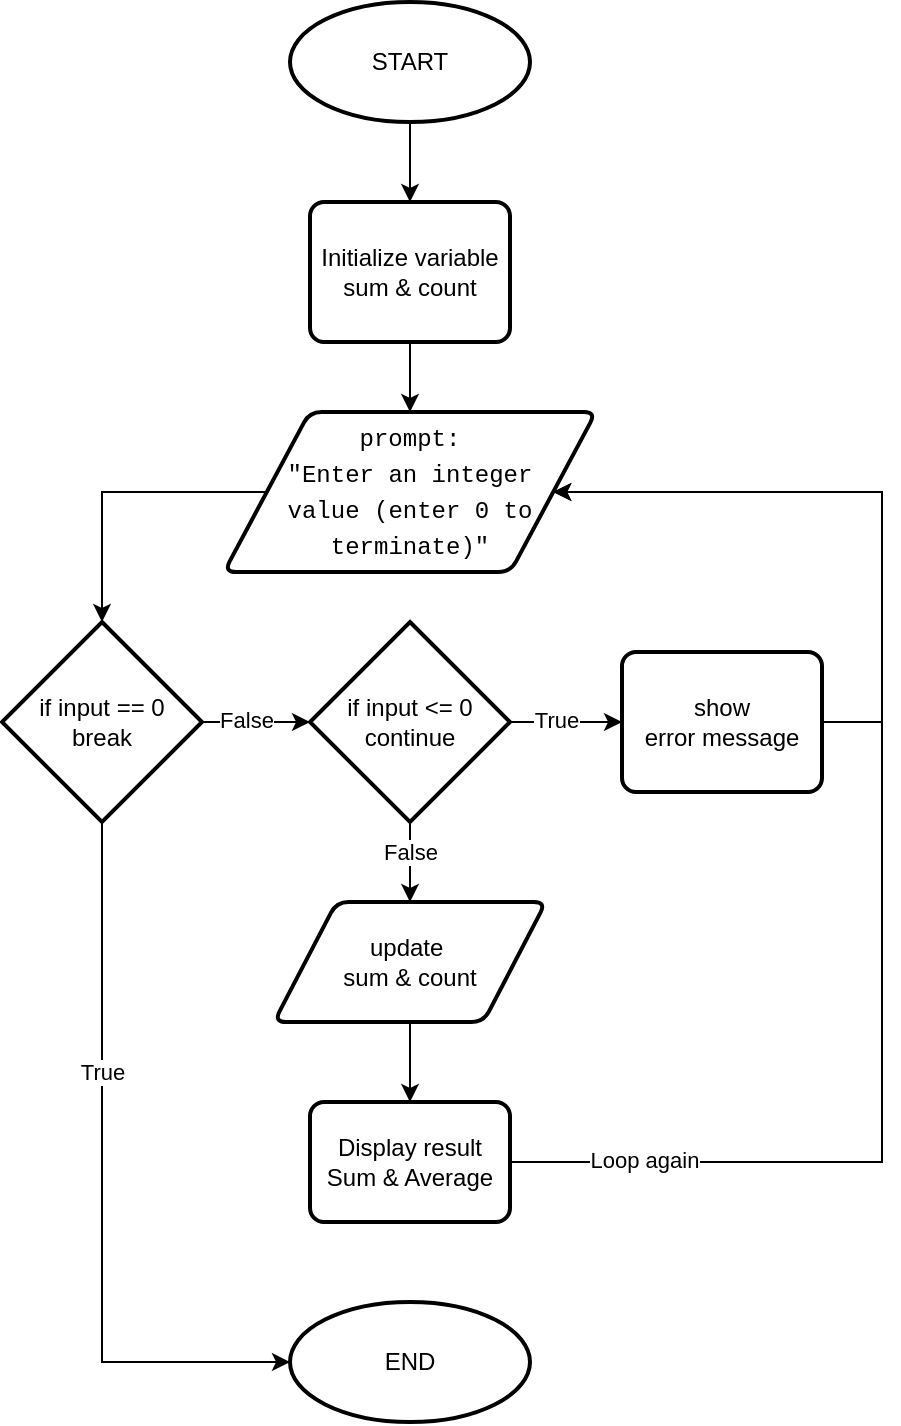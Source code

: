 <mxfile version="22.0.3" type="device">
  <diagram name="Page-1" id="uXnFIVl1xM6Y5oIQIp3p">
    <mxGraphModel dx="545" dy="435" grid="1" gridSize="10" guides="1" tooltips="1" connect="1" arrows="1" fold="1" page="1" pageScale="1" pageWidth="827" pageHeight="1169" math="0" shadow="0">
      <root>
        <mxCell id="0" />
        <mxCell id="1" parent="0" />
        <mxCell id="qE_79AIcoYg8Ee0vPHac-31" value="" style="edgeStyle=orthogonalEdgeStyle;rounded=0;orthogonalLoop=1;jettySize=auto;html=1;" edge="1" parent="1" source="qE_79AIcoYg8Ee0vPHac-1" target="qE_79AIcoYg8Ee0vPHac-29">
          <mxGeometry relative="1" as="geometry" />
        </mxCell>
        <mxCell id="qE_79AIcoYg8Ee0vPHac-1" value="START" style="strokeWidth=2;html=1;shape=mxgraph.flowchart.start_1;whiteSpace=wrap;" vertex="1" parent="1">
          <mxGeometry x="354" y="50" width="120" height="60" as="geometry" />
        </mxCell>
        <mxCell id="qE_79AIcoYg8Ee0vPHac-11" value="" style="edgeStyle=orthogonalEdgeStyle;rounded=0;orthogonalLoop=1;jettySize=auto;html=1;" edge="1" parent="1" source="qE_79AIcoYg8Ee0vPHac-3" target="qE_79AIcoYg8Ee0vPHac-4">
          <mxGeometry relative="1" as="geometry" />
        </mxCell>
        <mxCell id="qE_79AIcoYg8Ee0vPHac-12" value="False" style="edgeLabel;html=1;align=center;verticalAlign=middle;resizable=0;points=[];" vertex="1" connectable="0" parent="qE_79AIcoYg8Ee0vPHac-11">
          <mxGeometry x="-0.256" y="-3" relative="1" as="geometry">
            <mxPoint x="2" y="-4" as="offset" />
          </mxGeometry>
        </mxCell>
        <mxCell id="qE_79AIcoYg8Ee0vPHac-3" value="if input == 0&lt;br&gt;break" style="strokeWidth=2;html=1;shape=mxgraph.flowchart.decision;whiteSpace=wrap;" vertex="1" parent="1">
          <mxGeometry x="210" y="360" width="100" height="100" as="geometry" />
        </mxCell>
        <mxCell id="qE_79AIcoYg8Ee0vPHac-27" value="" style="edgeStyle=orthogonalEdgeStyle;rounded=0;orthogonalLoop=1;jettySize=auto;html=1;" edge="1" parent="1" source="qE_79AIcoYg8Ee0vPHac-4" target="qE_79AIcoYg8Ee0vPHac-26">
          <mxGeometry relative="1" as="geometry" />
        </mxCell>
        <mxCell id="qE_79AIcoYg8Ee0vPHac-28" value="False" style="edgeLabel;html=1;align=center;verticalAlign=middle;resizable=0;points=[];" vertex="1" connectable="0" parent="qE_79AIcoYg8Ee0vPHac-27">
          <mxGeometry x="-0.075" relative="1" as="geometry">
            <mxPoint y="-4" as="offset" />
          </mxGeometry>
        </mxCell>
        <mxCell id="qE_79AIcoYg8Ee0vPHac-40" value="" style="edgeStyle=orthogonalEdgeStyle;rounded=0;orthogonalLoop=1;jettySize=auto;html=1;entryX=0;entryY=0.5;entryDx=0;entryDy=0;" edge="1" parent="1" source="qE_79AIcoYg8Ee0vPHac-4" target="qE_79AIcoYg8Ee0vPHac-48">
          <mxGeometry relative="1" as="geometry">
            <mxPoint x="520.8" y="410" as="targetPoint" />
          </mxGeometry>
        </mxCell>
        <mxCell id="qE_79AIcoYg8Ee0vPHac-41" value="True" style="edgeLabel;html=1;align=center;verticalAlign=middle;resizable=0;points=[];" vertex="1" connectable="0" parent="qE_79AIcoYg8Ee0vPHac-40">
          <mxGeometry x="-0.242" y="2" relative="1" as="geometry">
            <mxPoint x="2" y="1" as="offset" />
          </mxGeometry>
        </mxCell>
        <mxCell id="qE_79AIcoYg8Ee0vPHac-4" value="if input &amp;lt;= 0&lt;br&gt;&lt;span style=&quot;&quot;&gt;continue&lt;br&gt;&lt;/span&gt;" style="strokeWidth=2;html=1;shape=mxgraph.flowchart.decision;whiteSpace=wrap;fontColor=default;labelBackgroundColor=none;align=center;" vertex="1" parent="1">
          <mxGeometry x="364" y="360" width="100" height="100" as="geometry" />
        </mxCell>
        <mxCell id="qE_79AIcoYg8Ee0vPHac-5" value="END" style="strokeWidth=2;html=1;shape=mxgraph.flowchart.start_1;whiteSpace=wrap;" vertex="1" parent="1">
          <mxGeometry x="354" y="700" width="120" height="60" as="geometry" />
        </mxCell>
        <mxCell id="qE_79AIcoYg8Ee0vPHac-18" style="edgeStyle=orthogonalEdgeStyle;rounded=0;orthogonalLoop=1;jettySize=auto;html=1;entryX=1;entryY=0.5;entryDx=0;entryDy=0;exitX=1;exitY=0.5;exitDx=0;exitDy=0;" edge="1" parent="1" source="qE_79AIcoYg8Ee0vPHac-48" target="qE_79AIcoYg8Ee0vPHac-15">
          <mxGeometry relative="1" as="geometry">
            <mxPoint x="613.2" y="410" as="sourcePoint" />
            <Array as="points">
              <mxPoint x="650" y="410" />
              <mxPoint x="650" y="295" />
            </Array>
          </mxGeometry>
        </mxCell>
        <mxCell id="qE_79AIcoYg8Ee0vPHac-15" value="&lt;div style=&quot;border-color: var(--border-color); font-family: Menlo, Monaco, &amp;quot;Courier New&amp;quot;, monospace; line-height: 18px;&quot;&gt;&lt;font style=&quot;font-size: 12px;&quot;&gt;prompt:&lt;/font&gt;&lt;/div&gt;&lt;div style=&quot;border-color: var(--border-color); font-family: Menlo, Monaco, &amp;quot;Courier New&amp;quot;, monospace; line-height: 18px;&quot;&gt;&lt;font style=&quot;font-size: 12px;&quot;&gt;&quot;Enter an integer&lt;/font&gt;&lt;/div&gt;&lt;div style=&quot;border-color: var(--border-color); font-family: Menlo, Monaco, &amp;quot;Courier New&amp;quot;, monospace; line-height: 18px;&quot;&gt;&lt;font style=&quot;font-size: 12px;&quot;&gt;value (enter 0 to terminate)&quot;&lt;/font&gt;&lt;/div&gt;" style="shape=parallelogram;html=1;strokeWidth=2;perimeter=parallelogramPerimeter;whiteSpace=wrap;rounded=1;arcSize=12;size=0.23;align=center;verticalAlign=middle;labelPosition=center;verticalLabelPosition=middle;" vertex="1" parent="1">
          <mxGeometry x="321" y="255" width="186" height="80" as="geometry" />
        </mxCell>
        <mxCell id="qE_79AIcoYg8Ee0vPHac-37" value="" style="edgeStyle=orthogonalEdgeStyle;rounded=0;orthogonalLoop=1;jettySize=auto;html=1;" edge="1" parent="1" source="qE_79AIcoYg8Ee0vPHac-26" target="qE_79AIcoYg8Ee0vPHac-36">
          <mxGeometry relative="1" as="geometry" />
        </mxCell>
        <mxCell id="qE_79AIcoYg8Ee0vPHac-26" value="update&amp;nbsp;&lt;br&gt;sum &amp;amp; count" style="shape=parallelogram;html=1;strokeWidth=2;perimeter=parallelogramPerimeter;whiteSpace=wrap;rounded=1;arcSize=12;size=0.23;align=center;" vertex="1" parent="1">
          <mxGeometry x="346" y="500" width="136" height="60" as="geometry" />
        </mxCell>
        <mxCell id="qE_79AIcoYg8Ee0vPHac-30" value="" style="edgeStyle=orthogonalEdgeStyle;rounded=0;orthogonalLoop=1;jettySize=auto;html=1;" edge="1" parent="1" source="qE_79AIcoYg8Ee0vPHac-29" target="qE_79AIcoYg8Ee0vPHac-15">
          <mxGeometry relative="1" as="geometry" />
        </mxCell>
        <mxCell id="qE_79AIcoYg8Ee0vPHac-29" value="Initialize variable&lt;br&gt;sum &amp;amp; count" style="rounded=1;whiteSpace=wrap;html=1;absoluteArcSize=1;arcSize=14;strokeWidth=2;" vertex="1" parent="1">
          <mxGeometry x="364" y="150" width="100" height="70" as="geometry" />
        </mxCell>
        <mxCell id="qE_79AIcoYg8Ee0vPHac-38" style="edgeStyle=orthogonalEdgeStyle;rounded=0;orthogonalLoop=1;jettySize=auto;html=1;entryX=1;entryY=0.5;entryDx=0;entryDy=0;exitX=1;exitY=0.5;exitDx=0;exitDy=0;" edge="1" parent="1" source="qE_79AIcoYg8Ee0vPHac-36" target="qE_79AIcoYg8Ee0vPHac-15">
          <mxGeometry relative="1" as="geometry">
            <Array as="points">
              <mxPoint x="650" y="630" />
              <mxPoint x="650" y="295" />
            </Array>
          </mxGeometry>
        </mxCell>
        <mxCell id="qE_79AIcoYg8Ee0vPHac-39" value="Loop again" style="edgeLabel;html=1;align=center;verticalAlign=middle;resizable=0;points=[];fontSize=11;" vertex="1" connectable="0" parent="qE_79AIcoYg8Ee0vPHac-38">
          <mxGeometry x="-0.805" y="-2" relative="1" as="geometry">
            <mxPoint y="-3" as="offset" />
          </mxGeometry>
        </mxCell>
        <mxCell id="qE_79AIcoYg8Ee0vPHac-36" value="Display result&lt;br style=&quot;border-color: var(--border-color);&quot;&gt;Sum &amp;amp; Average" style="rounded=1;whiteSpace=wrap;html=1;absoluteArcSize=1;arcSize=14;strokeWidth=2;" vertex="1" parent="1">
          <mxGeometry x="364" y="600" width="100" height="60" as="geometry" />
        </mxCell>
        <mxCell id="qE_79AIcoYg8Ee0vPHac-43" style="edgeStyle=orthogonalEdgeStyle;rounded=0;orthogonalLoop=1;jettySize=auto;html=1;entryX=0.5;entryY=0;entryDx=0;entryDy=0;entryPerimeter=0;exitX=0;exitY=0.5;exitDx=0;exitDy=0;" edge="1" parent="1" source="qE_79AIcoYg8Ee0vPHac-15" target="qE_79AIcoYg8Ee0vPHac-3">
          <mxGeometry relative="1" as="geometry">
            <Array as="points">
              <mxPoint x="260" y="295" />
            </Array>
          </mxGeometry>
        </mxCell>
        <mxCell id="qE_79AIcoYg8Ee0vPHac-45" style="edgeStyle=orthogonalEdgeStyle;rounded=0;orthogonalLoop=1;jettySize=auto;html=1;entryX=0;entryY=0.5;entryDx=0;entryDy=0;entryPerimeter=0;" edge="1" parent="1" source="qE_79AIcoYg8Ee0vPHac-3" target="qE_79AIcoYg8Ee0vPHac-5">
          <mxGeometry relative="1" as="geometry">
            <Array as="points">
              <mxPoint x="260" y="730" />
            </Array>
          </mxGeometry>
        </mxCell>
        <mxCell id="qE_79AIcoYg8Ee0vPHac-46" value="True" style="edgeLabel;html=1;align=center;verticalAlign=middle;resizable=0;points=[];" vertex="1" connectable="0" parent="qE_79AIcoYg8Ee0vPHac-45">
          <mxGeometry x="-0.314" relative="1" as="geometry">
            <mxPoint as="offset" />
          </mxGeometry>
        </mxCell>
        <mxCell id="qE_79AIcoYg8Ee0vPHac-48" value="show&lt;br style=&quot;border-color: var(--border-color);&quot;&gt;error message" style="rounded=1;whiteSpace=wrap;html=1;absoluteArcSize=1;arcSize=14;strokeWidth=2;" vertex="1" parent="1">
          <mxGeometry x="520" y="375" width="100" height="70" as="geometry" />
        </mxCell>
      </root>
    </mxGraphModel>
  </diagram>
</mxfile>
